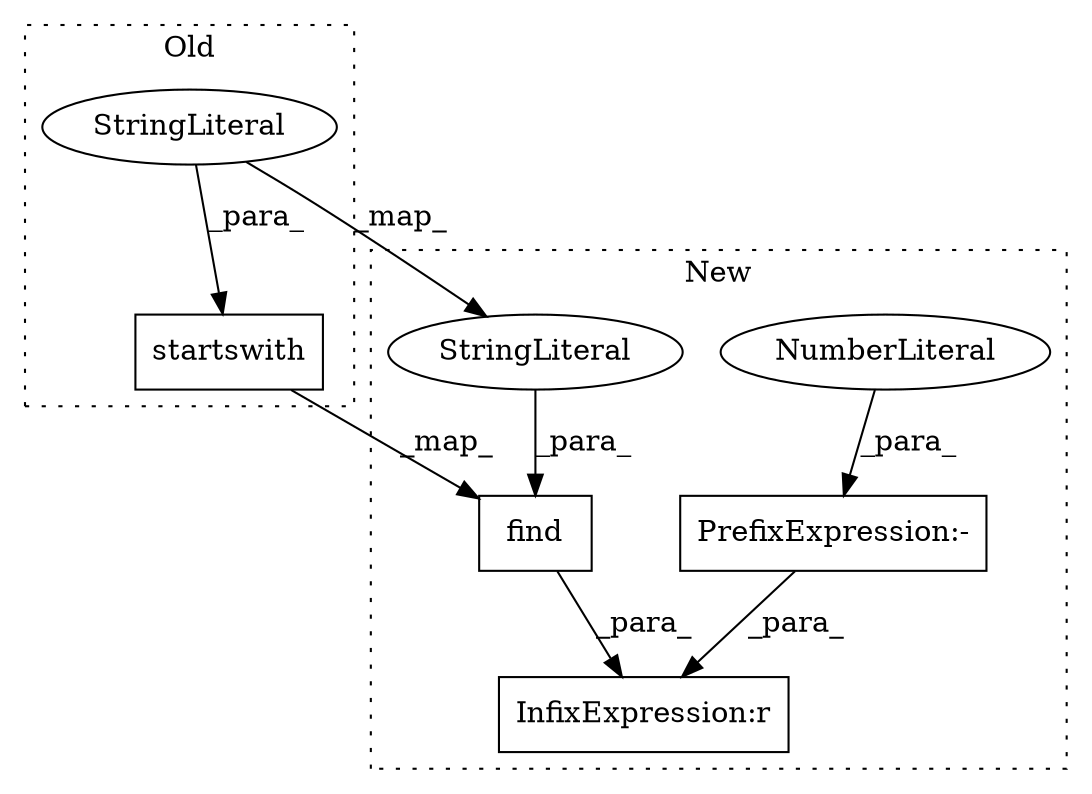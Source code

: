 digraph G {
subgraph cluster0 {
1 [label="startswith" a="32" s="524,551" l="11,1" shape="box"];
7 [label="StringLiteral" a="45" s="535" l="16" shape="ellipse"];
label = "Old";
style="dotted";
}
subgraph cluster1 {
2 [label="find" a="32" s="524,573" l="5,1" shape="box"];
3 [label="InfixExpression:r" a="27" s="574" l="4" shape="box"];
4 [label="PrefixExpression:-" a="38" s="578" l="1" shape="box"];
5 [label="NumberLiteral" a="34" s="579" l="1" shape="ellipse"];
6 [label="StringLiteral" a="45" s="529" l="44" shape="ellipse"];
label = "New";
style="dotted";
}
1 -> 2 [label="_map_"];
2 -> 3 [label="_para_"];
4 -> 3 [label="_para_"];
5 -> 4 [label="_para_"];
6 -> 2 [label="_para_"];
7 -> 1 [label="_para_"];
7 -> 6 [label="_map_"];
}